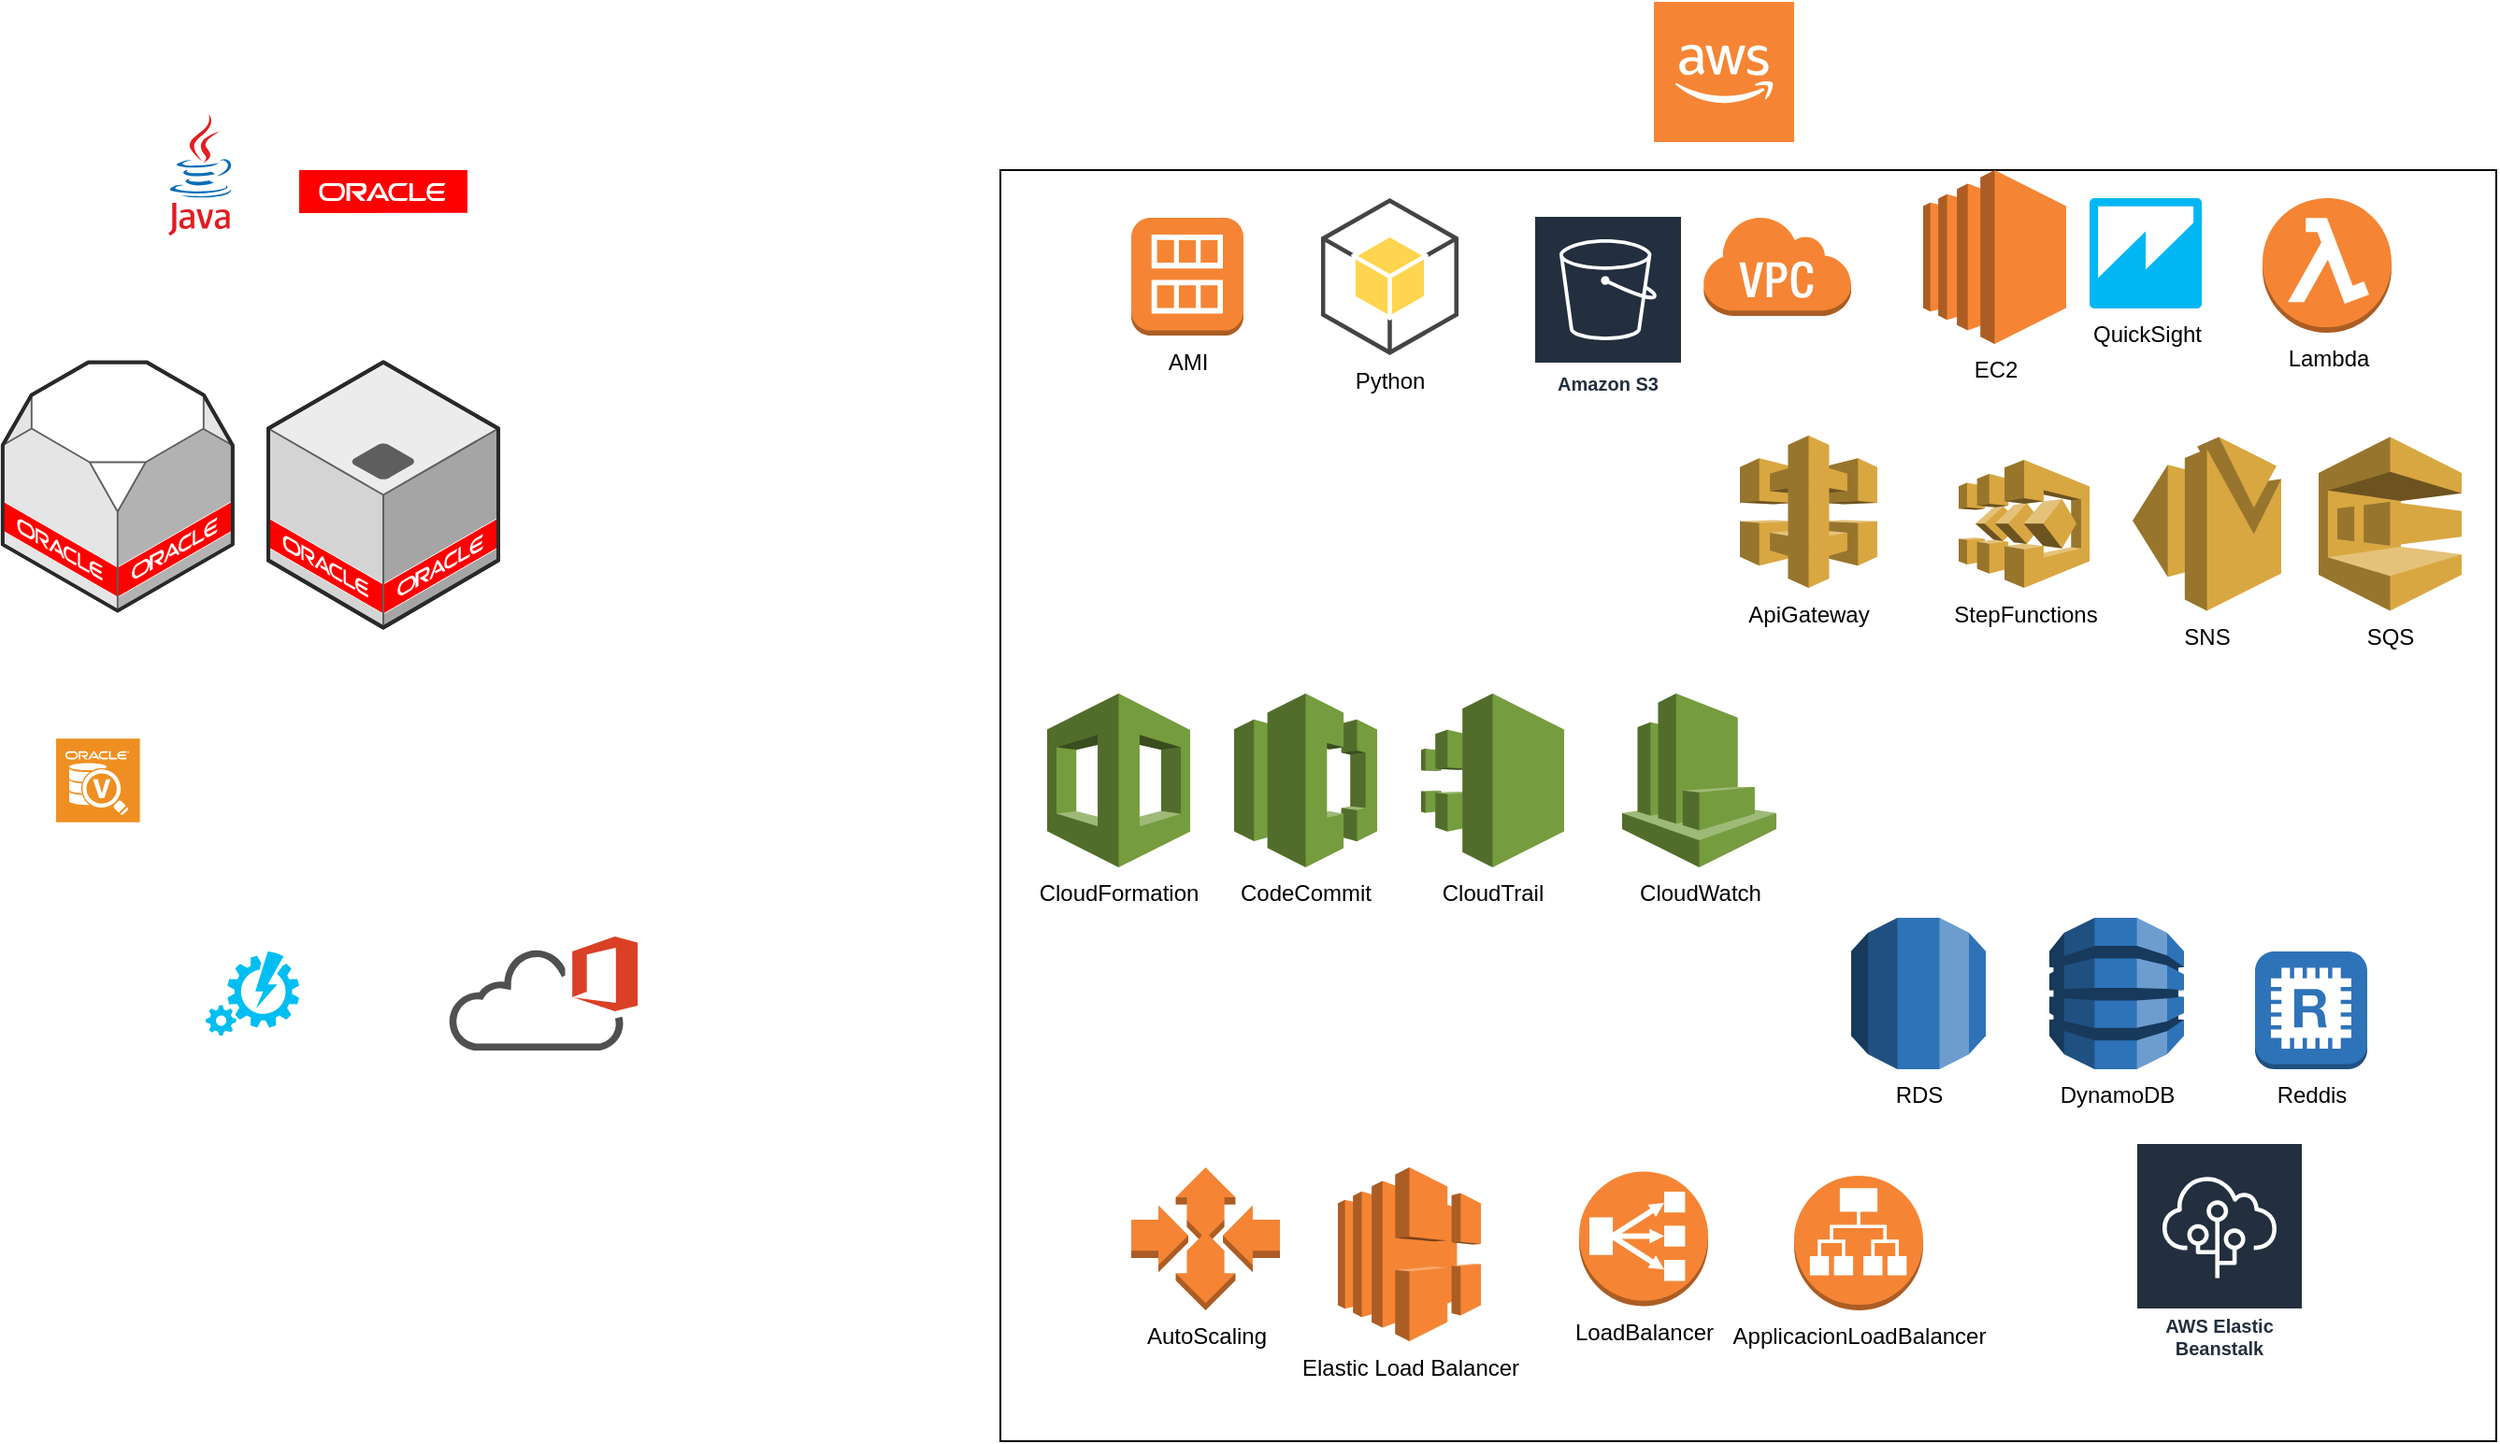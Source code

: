 <mxfile version="21.2.8" type="device">
  <diagram name="Page-1" id="LtiyXVmBhrKHHviDkdXC">
    <mxGraphModel dx="2213" dy="949" grid="1" gridSize="10" guides="1" tooltips="1" connect="1" arrows="1" fold="1" page="1" pageScale="1" pageWidth="850" pageHeight="1100" math="0" shadow="0">
      <root>
        <mxCell id="0" />
        <mxCell id="1" parent="0" />
        <mxCell id="evCTNoIrl0gFFn3fA1H0-33" value="" style="whiteSpace=wrap;html=1;" vertex="1" parent="1">
          <mxGeometry x="25" y="150" width="800" height="680" as="geometry" />
        </mxCell>
        <mxCell id="evCTNoIrl0gFFn3fA1H0-1" value="Python" style="outlineConnect=0;dashed=0;verticalLabelPosition=bottom;verticalAlign=top;align=center;html=1;shape=mxgraph.aws3.android;fillColor=#FFD44F;gradientColor=none;" vertex="1" parent="1">
          <mxGeometry x="196.5" y="165" width="73.5" height="84" as="geometry" />
        </mxCell>
        <mxCell id="evCTNoIrl0gFFn3fA1H0-2" value="QuickSight" style="outlineConnect=0;dashed=0;verticalLabelPosition=bottom;verticalAlign=top;align=center;html=1;shape=mxgraph.aws3.quicksight;fillColor=#00B7F4;gradientColor=none;" vertex="1" parent="1">
          <mxGeometry x="607.5" y="165" width="60" height="59" as="geometry" />
        </mxCell>
        <mxCell id="evCTNoIrl0gFFn3fA1H0-3" value="ApiGateway" style="outlineConnect=0;dashed=0;verticalLabelPosition=bottom;verticalAlign=top;align=center;html=1;shape=mxgraph.aws3.api_gateway;fillColor=#D9A741;gradientColor=none;" vertex="1" parent="1">
          <mxGeometry x="420.5" y="292" width="73.5" height="81.5" as="geometry" />
        </mxCell>
        <mxCell id="evCTNoIrl0gFFn3fA1H0-4" value="StepFunctions" style="outlineConnect=0;dashed=0;verticalLabelPosition=bottom;verticalAlign=top;align=center;html=1;shape=mxgraph.aws3.step_functions;fillColor=#D9A741;gradientColor=none;" vertex="1" parent="1">
          <mxGeometry x="537.5" y="305" width="70" height="68.5" as="geometry" />
        </mxCell>
        <mxCell id="evCTNoIrl0gFFn3fA1H0-5" value="EC2" style="outlineConnect=0;dashed=0;verticalLabelPosition=bottom;verticalAlign=top;align=center;html=1;shape=mxgraph.aws3.ec2;fillColor=#F58534;gradientColor=none;" vertex="1" parent="1">
          <mxGeometry x="518.5" y="150" width="76.5" height="93" as="geometry" />
        </mxCell>
        <mxCell id="evCTNoIrl0gFFn3fA1H0-6" value="AutoScaling" style="outlineConnect=0;dashed=0;verticalLabelPosition=bottom;verticalAlign=top;align=center;html=1;shape=mxgraph.aws3.auto_scaling;fillColor=#F58534;gradientColor=none;" vertex="1" parent="1">
          <mxGeometry x="95" y="683.5" width="79.5" height="76.5" as="geometry" />
        </mxCell>
        <mxCell id="evCTNoIrl0gFFn3fA1H0-7" value="AMI" style="outlineConnect=0;dashed=0;verticalLabelPosition=bottom;verticalAlign=top;align=center;html=1;shape=mxgraph.aws3.ami;fillColor=#F58534;gradientColor=none;" vertex="1" parent="1">
          <mxGeometry x="95" y="175.5" width="60" height="63" as="geometry" />
        </mxCell>
        <mxCell id="evCTNoIrl0gFFn3fA1H0-10" value="Elastic Load Balancer" style="outlineConnect=0;dashed=0;verticalLabelPosition=bottom;verticalAlign=top;align=center;html=1;shape=mxgraph.aws3.elastic_load_balancing;fillColor=#F58534;gradientColor=none;" vertex="1" parent="1">
          <mxGeometry x="205.5" y="683.5" width="76.5" height="93" as="geometry" />
        </mxCell>
        <mxCell id="evCTNoIrl0gFFn3fA1H0-13" value="Lambda" style="outlineConnect=0;dashed=0;verticalLabelPosition=bottom;verticalAlign=top;align=center;html=1;shape=mxgraph.aws3.lambda_function;fillColor=#F58534;gradientColor=none;" vertex="1" parent="1">
          <mxGeometry x="700" y="165" width="69" height="72" as="geometry" />
        </mxCell>
        <mxCell id="evCTNoIrl0gFFn3fA1H0-14" value="DynamoDB" style="outlineConnect=0;dashed=0;verticalLabelPosition=bottom;verticalAlign=top;align=center;html=1;shape=mxgraph.aws3.dynamo_db;fillColor=#2E73B8;gradientColor=none;" vertex="1" parent="1">
          <mxGeometry x="586" y="550" width="72" height="81" as="geometry" />
        </mxCell>
        <mxCell id="evCTNoIrl0gFFn3fA1H0-16" value="Reddis" style="outlineConnect=0;dashed=0;verticalLabelPosition=bottom;verticalAlign=top;align=center;html=1;shape=mxgraph.aws3.redis;fillColor=#2E73B8;gradientColor=none;" vertex="1" parent="1">
          <mxGeometry x="696" y="568" width="60" height="63" as="geometry" />
        </mxCell>
        <mxCell id="evCTNoIrl0gFFn3fA1H0-17" value="CodeCommit" style="outlineConnect=0;dashed=0;verticalLabelPosition=bottom;verticalAlign=top;align=center;html=1;shape=mxgraph.aws3.codecommit;fillColor=#759C3E;gradientColor=none;" vertex="1" parent="1">
          <mxGeometry x="150" y="430" width="76.5" height="93" as="geometry" />
        </mxCell>
        <mxCell id="evCTNoIrl0gFFn3fA1H0-18" value="" style="outlineConnect=0;dashed=0;verticalLabelPosition=bottom;verticalAlign=top;align=center;html=1;shape=mxgraph.aws3.cloud_2;fillColor=#F58534;gradientColor=none;" vertex="1" parent="1">
          <mxGeometry x="374.5" y="60" width="75" height="75" as="geometry" />
        </mxCell>
        <mxCell id="evCTNoIrl0gFFn3fA1H0-19" value="" style="outlineConnect=0;dashed=0;verticalLabelPosition=bottom;verticalAlign=top;align=center;html=1;shape=mxgraph.aws3.virtual_private_cloud;fillColor=#F58534;gradientColor=none;" vertex="1" parent="1">
          <mxGeometry x="400.5" y="174" width="79.5" height="54" as="geometry" />
        </mxCell>
        <mxCell id="evCTNoIrl0gFFn3fA1H0-20" value="CloudTrail" style="outlineConnect=0;dashed=0;verticalLabelPosition=bottom;verticalAlign=top;align=center;html=1;shape=mxgraph.aws3.cloudtrail;fillColor=#759C3E;gradientColor=none;" vertex="1" parent="1">
          <mxGeometry x="250" y="430" width="76.5" height="93" as="geometry" />
        </mxCell>
        <mxCell id="evCTNoIrl0gFFn3fA1H0-21" value="CloudWatch" style="outlineConnect=0;dashed=0;verticalLabelPosition=bottom;verticalAlign=top;align=center;html=1;shape=mxgraph.aws3.cloudwatch;fillColor=#759C3E;gradientColor=none;" vertex="1" parent="1">
          <mxGeometry x="357.5" y="430" width="82.5" height="93" as="geometry" />
        </mxCell>
        <mxCell id="evCTNoIrl0gFFn3fA1H0-22" value="CloudFormation" style="outlineConnect=0;dashed=0;verticalLabelPosition=bottom;verticalAlign=top;align=center;html=1;shape=mxgraph.aws3.cloudformation;fillColor=#759C3E;gradientColor=none;" vertex="1" parent="1">
          <mxGeometry x="50" y="430" width="76.5" height="93" as="geometry" />
        </mxCell>
        <mxCell id="evCTNoIrl0gFFn3fA1H0-24" value="LoadBalancer" style="outlineConnect=0;dashed=0;verticalLabelPosition=bottom;verticalAlign=top;align=center;html=1;shape=mxgraph.aws3.classic_load_balancer;fillColor=#F58534;gradientColor=none;" vertex="1" parent="1">
          <mxGeometry x="334.5" y="685.75" width="69" height="72" as="geometry" />
        </mxCell>
        <mxCell id="evCTNoIrl0gFFn3fA1H0-25" value="ApplicacionLoadBalancer" style="outlineConnect=0;dashed=0;verticalLabelPosition=bottom;verticalAlign=top;align=center;html=1;shape=mxgraph.aws3.application_load_balancer;fillColor=#F58534;gradientColor=none;" vertex="1" parent="1">
          <mxGeometry x="449.5" y="688" width="69" height="72" as="geometry" />
        </mxCell>
        <mxCell id="evCTNoIrl0gFFn3fA1H0-26" value="AWS Elastic Beanstalk" style="sketch=0;outlineConnect=0;fontColor=#232F3E;gradientColor=none;strokeColor=#ffffff;fillColor=#232F3E;dashed=0;verticalLabelPosition=middle;verticalAlign=bottom;align=center;html=1;whiteSpace=wrap;fontSize=10;fontStyle=1;spacing=3;shape=mxgraph.aws4.productIcon;prIcon=mxgraph.aws4.elastic_beanstalk;" vertex="1" parent="1">
          <mxGeometry x="632" y="670" width="90" height="120" as="geometry" />
        </mxCell>
        <mxCell id="evCTNoIrl0gFFn3fA1H0-28" value="RDS" style="outlineConnect=0;dashed=0;verticalLabelPosition=bottom;verticalAlign=top;align=center;html=1;shape=mxgraph.aws3.rds;fillColor=#2E73B8;gradientColor=none;" vertex="1" parent="1">
          <mxGeometry x="480" y="550" width="72" height="81" as="geometry" />
        </mxCell>
        <mxCell id="evCTNoIrl0gFFn3fA1H0-29" value="SNS" style="outlineConnect=0;dashed=0;verticalLabelPosition=bottom;verticalAlign=top;align=center;html=1;shape=mxgraph.aws3.ses;fillColor=#D9A741;gradientColor=none;" vertex="1" parent="1">
          <mxGeometry x="630.5" y="292.75" width="79.5" height="93" as="geometry" />
        </mxCell>
        <mxCell id="evCTNoIrl0gFFn3fA1H0-31" value="Amazon S3" style="sketch=0;outlineConnect=0;fontColor=#232F3E;gradientColor=none;strokeColor=#ffffff;fillColor=#232F3E;dashed=0;verticalLabelPosition=middle;verticalAlign=bottom;align=center;html=1;whiteSpace=wrap;fontSize=10;fontStyle=1;spacing=3;shape=mxgraph.aws4.productIcon;prIcon=mxgraph.aws4.s3;" vertex="1" parent="1">
          <mxGeometry x="310" y="174" width="80" height="100" as="geometry" />
        </mxCell>
        <mxCell id="evCTNoIrl0gFFn3fA1H0-32" value="SQS" style="outlineConnect=0;dashed=0;verticalLabelPosition=bottom;verticalAlign=top;align=center;html=1;shape=mxgraph.aws3.sqs;fillColor=#D9A741;gradientColor=none;" vertex="1" parent="1">
          <mxGeometry x="730" y="292.75" width="76.5" height="93" as="geometry" />
        </mxCell>
        <mxCell id="evCTNoIrl0gFFn3fA1H0-34" value="" style="dashed=0;outlineConnect=0;html=1;align=center;labelPosition=center;verticalLabelPosition=bottom;verticalAlign=top;shape=mxgraph.weblogos.java" vertex="1" parent="1">
          <mxGeometry x="-420" y="120" width="34.4" height="65" as="geometry" />
        </mxCell>
        <mxCell id="evCTNoIrl0gFFn3fA1H0-37" value="" style="dashed=0;outlineConnect=0;html=1;align=center;labelPosition=center;verticalLabelPosition=bottom;verticalAlign=top;shape=mxgraph.weblogos.oracle;fillColor=#FF0000;strokeColor=none" vertex="1" parent="1">
          <mxGeometry x="-350" y="150" width="90" height="23" as="geometry" />
        </mxCell>
        <mxCell id="evCTNoIrl0gFFn3fA1H0-39" value="" style="verticalLabelPosition=bottom;html=1;verticalAlign=top;strokeWidth=1;align=center;outlineConnect=0;dashed=0;outlineConnect=0;shape=mxgraph.aws3d.oracleDbServer;fillColor=#ffffff;strokeColor=#5E5E5E;aspect=fixed;" vertex="1" parent="1">
          <mxGeometry x="-508.6" y="252.75" width="123" height="133" as="geometry" />
        </mxCell>
        <mxCell id="evCTNoIrl0gFFn3fA1H0-40" value="" style="verticalLabelPosition=bottom;html=1;verticalAlign=top;strokeWidth=1;align=center;outlineConnect=0;dashed=0;outlineConnect=0;shape=mxgraph.aws3d.oracleServer;fillColor=#ECECEC;strokeColor=#5E5E5E;aspect=fixed;" vertex="1" parent="1">
          <mxGeometry x="-366.5" y="252.75" width="123" height="142" as="geometry" />
        </mxCell>
        <mxCell id="evCTNoIrl0gFFn3fA1H0-41" value="" style="shadow=0;dashed=0;html=1;strokeColor=none;fillColor=#EF8F21;labelPosition=center;verticalLabelPosition=bottom;verticalAlign=top;align=center;outlineConnect=0;shape=mxgraph.veeam.explorer_for_oracle;" vertex="1" parent="1">
          <mxGeometry x="-480" y="454.1" width="44.8" height="44.8" as="geometry" />
        </mxCell>
        <mxCell id="evCTNoIrl0gFFn3fA1H0-42" value="" style="sketch=0;pointerEvents=1;shadow=0;dashed=0;html=1;strokeColor=none;fillColor=#505050;labelPosition=center;verticalLabelPosition=bottom;outlineConnect=0;verticalAlign=top;align=center;shape=mxgraph.office.clouds.office_365;" vertex="1" parent="1">
          <mxGeometry x="-270" y="560" width="101" height="61" as="geometry" />
        </mxCell>
        <mxCell id="evCTNoIrl0gFFn3fA1H0-44" value="" style="verticalLabelPosition=bottom;html=1;verticalAlign=top;align=center;strokeColor=none;fillColor=#00BEF2;shape=mxgraph.azure.automation;pointerEvents=1;" vertex="1" parent="1">
          <mxGeometry x="-400" y="568" width="50" height="45" as="geometry" />
        </mxCell>
      </root>
    </mxGraphModel>
  </diagram>
</mxfile>

